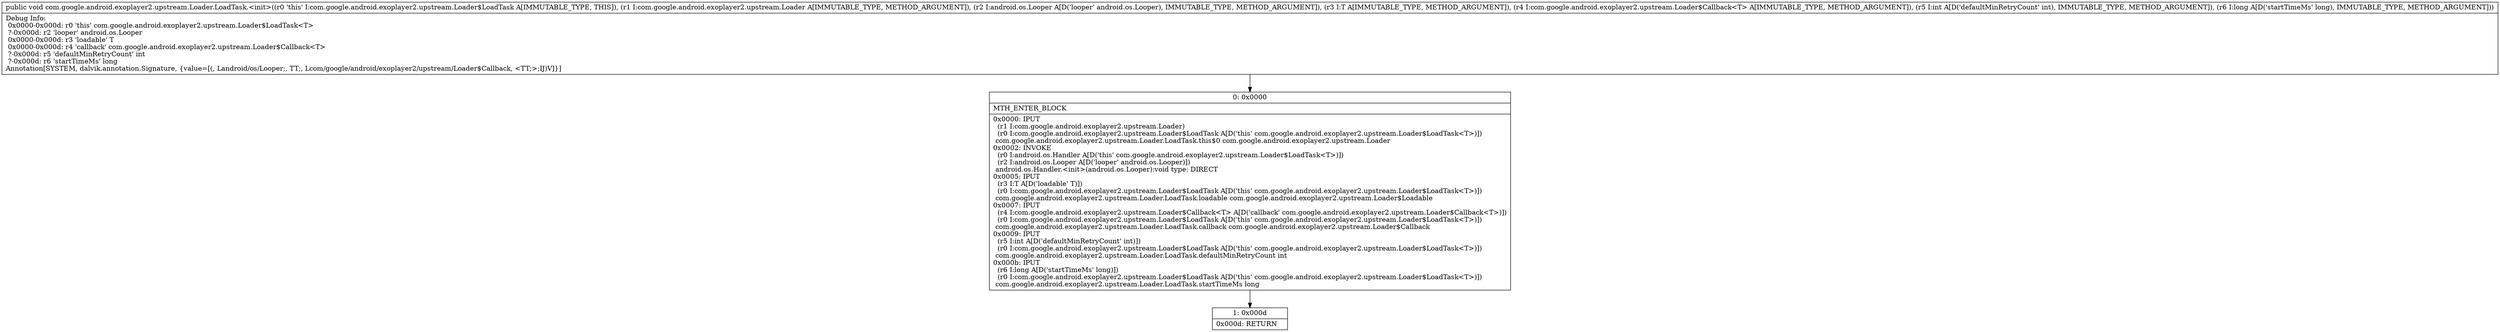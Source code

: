 digraph "CFG forcom.google.android.exoplayer2.upstream.Loader.LoadTask.\<init\>(Lcom\/google\/android\/exoplayer2\/upstream\/Loader;Landroid\/os\/Looper;Lcom\/google\/android\/exoplayer2\/upstream\/Loader$Loadable;Lcom\/google\/android\/exoplayer2\/upstream\/Loader$Callback;IJ)V" {
Node_0 [shape=record,label="{0\:\ 0x0000|MTH_ENTER_BLOCK\l|0x0000: IPUT  \l  (r1 I:com.google.android.exoplayer2.upstream.Loader)\l  (r0 I:com.google.android.exoplayer2.upstream.Loader$LoadTask A[D('this' com.google.android.exoplayer2.upstream.Loader$LoadTask\<T\>)])\l com.google.android.exoplayer2.upstream.Loader.LoadTask.this$0 com.google.android.exoplayer2.upstream.Loader \l0x0002: INVOKE  \l  (r0 I:android.os.Handler A[D('this' com.google.android.exoplayer2.upstream.Loader$LoadTask\<T\>)])\l  (r2 I:android.os.Looper A[D('looper' android.os.Looper)])\l android.os.Handler.\<init\>(android.os.Looper):void type: DIRECT \l0x0005: IPUT  \l  (r3 I:T A[D('loadable' T)])\l  (r0 I:com.google.android.exoplayer2.upstream.Loader$LoadTask A[D('this' com.google.android.exoplayer2.upstream.Loader$LoadTask\<T\>)])\l com.google.android.exoplayer2.upstream.Loader.LoadTask.loadable com.google.android.exoplayer2.upstream.Loader$Loadable \l0x0007: IPUT  \l  (r4 I:com.google.android.exoplayer2.upstream.Loader$Callback\<T\> A[D('callback' com.google.android.exoplayer2.upstream.Loader$Callback\<T\>)])\l  (r0 I:com.google.android.exoplayer2.upstream.Loader$LoadTask A[D('this' com.google.android.exoplayer2.upstream.Loader$LoadTask\<T\>)])\l com.google.android.exoplayer2.upstream.Loader.LoadTask.callback com.google.android.exoplayer2.upstream.Loader$Callback \l0x0009: IPUT  \l  (r5 I:int A[D('defaultMinRetryCount' int)])\l  (r0 I:com.google.android.exoplayer2.upstream.Loader$LoadTask A[D('this' com.google.android.exoplayer2.upstream.Loader$LoadTask\<T\>)])\l com.google.android.exoplayer2.upstream.Loader.LoadTask.defaultMinRetryCount int \l0x000b: IPUT  \l  (r6 I:long A[D('startTimeMs' long)])\l  (r0 I:com.google.android.exoplayer2.upstream.Loader$LoadTask A[D('this' com.google.android.exoplayer2.upstream.Loader$LoadTask\<T\>)])\l com.google.android.exoplayer2.upstream.Loader.LoadTask.startTimeMs long \l}"];
Node_1 [shape=record,label="{1\:\ 0x000d|0x000d: RETURN   \l}"];
MethodNode[shape=record,label="{public void com.google.android.exoplayer2.upstream.Loader.LoadTask.\<init\>((r0 'this' I:com.google.android.exoplayer2.upstream.Loader$LoadTask A[IMMUTABLE_TYPE, THIS]), (r1 I:com.google.android.exoplayer2.upstream.Loader A[IMMUTABLE_TYPE, METHOD_ARGUMENT]), (r2 I:android.os.Looper A[D('looper' android.os.Looper), IMMUTABLE_TYPE, METHOD_ARGUMENT]), (r3 I:T A[IMMUTABLE_TYPE, METHOD_ARGUMENT]), (r4 I:com.google.android.exoplayer2.upstream.Loader$Callback\<T\> A[IMMUTABLE_TYPE, METHOD_ARGUMENT]), (r5 I:int A[D('defaultMinRetryCount' int), IMMUTABLE_TYPE, METHOD_ARGUMENT]), (r6 I:long A[D('startTimeMs' long), IMMUTABLE_TYPE, METHOD_ARGUMENT]))  | Debug Info:\l  0x0000\-0x000d: r0 'this' com.google.android.exoplayer2.upstream.Loader$LoadTask\<T\>\l  ?\-0x000d: r2 'looper' android.os.Looper\l  0x0000\-0x000d: r3 'loadable' T\l  0x0000\-0x000d: r4 'callback' com.google.android.exoplayer2.upstream.Loader$Callback\<T\>\l  ?\-0x000d: r5 'defaultMinRetryCount' int\l  ?\-0x000d: r6 'startTimeMs' long\lAnnotation[SYSTEM, dalvik.annotation.Signature, \{value=[(, Landroid\/os\/Looper;, TT;, Lcom\/google\/android\/exoplayer2\/upstream\/Loader$Callback, \<TT;\>;IJ)V]\}]\l}"];
MethodNode -> Node_0;
Node_0 -> Node_1;
}


